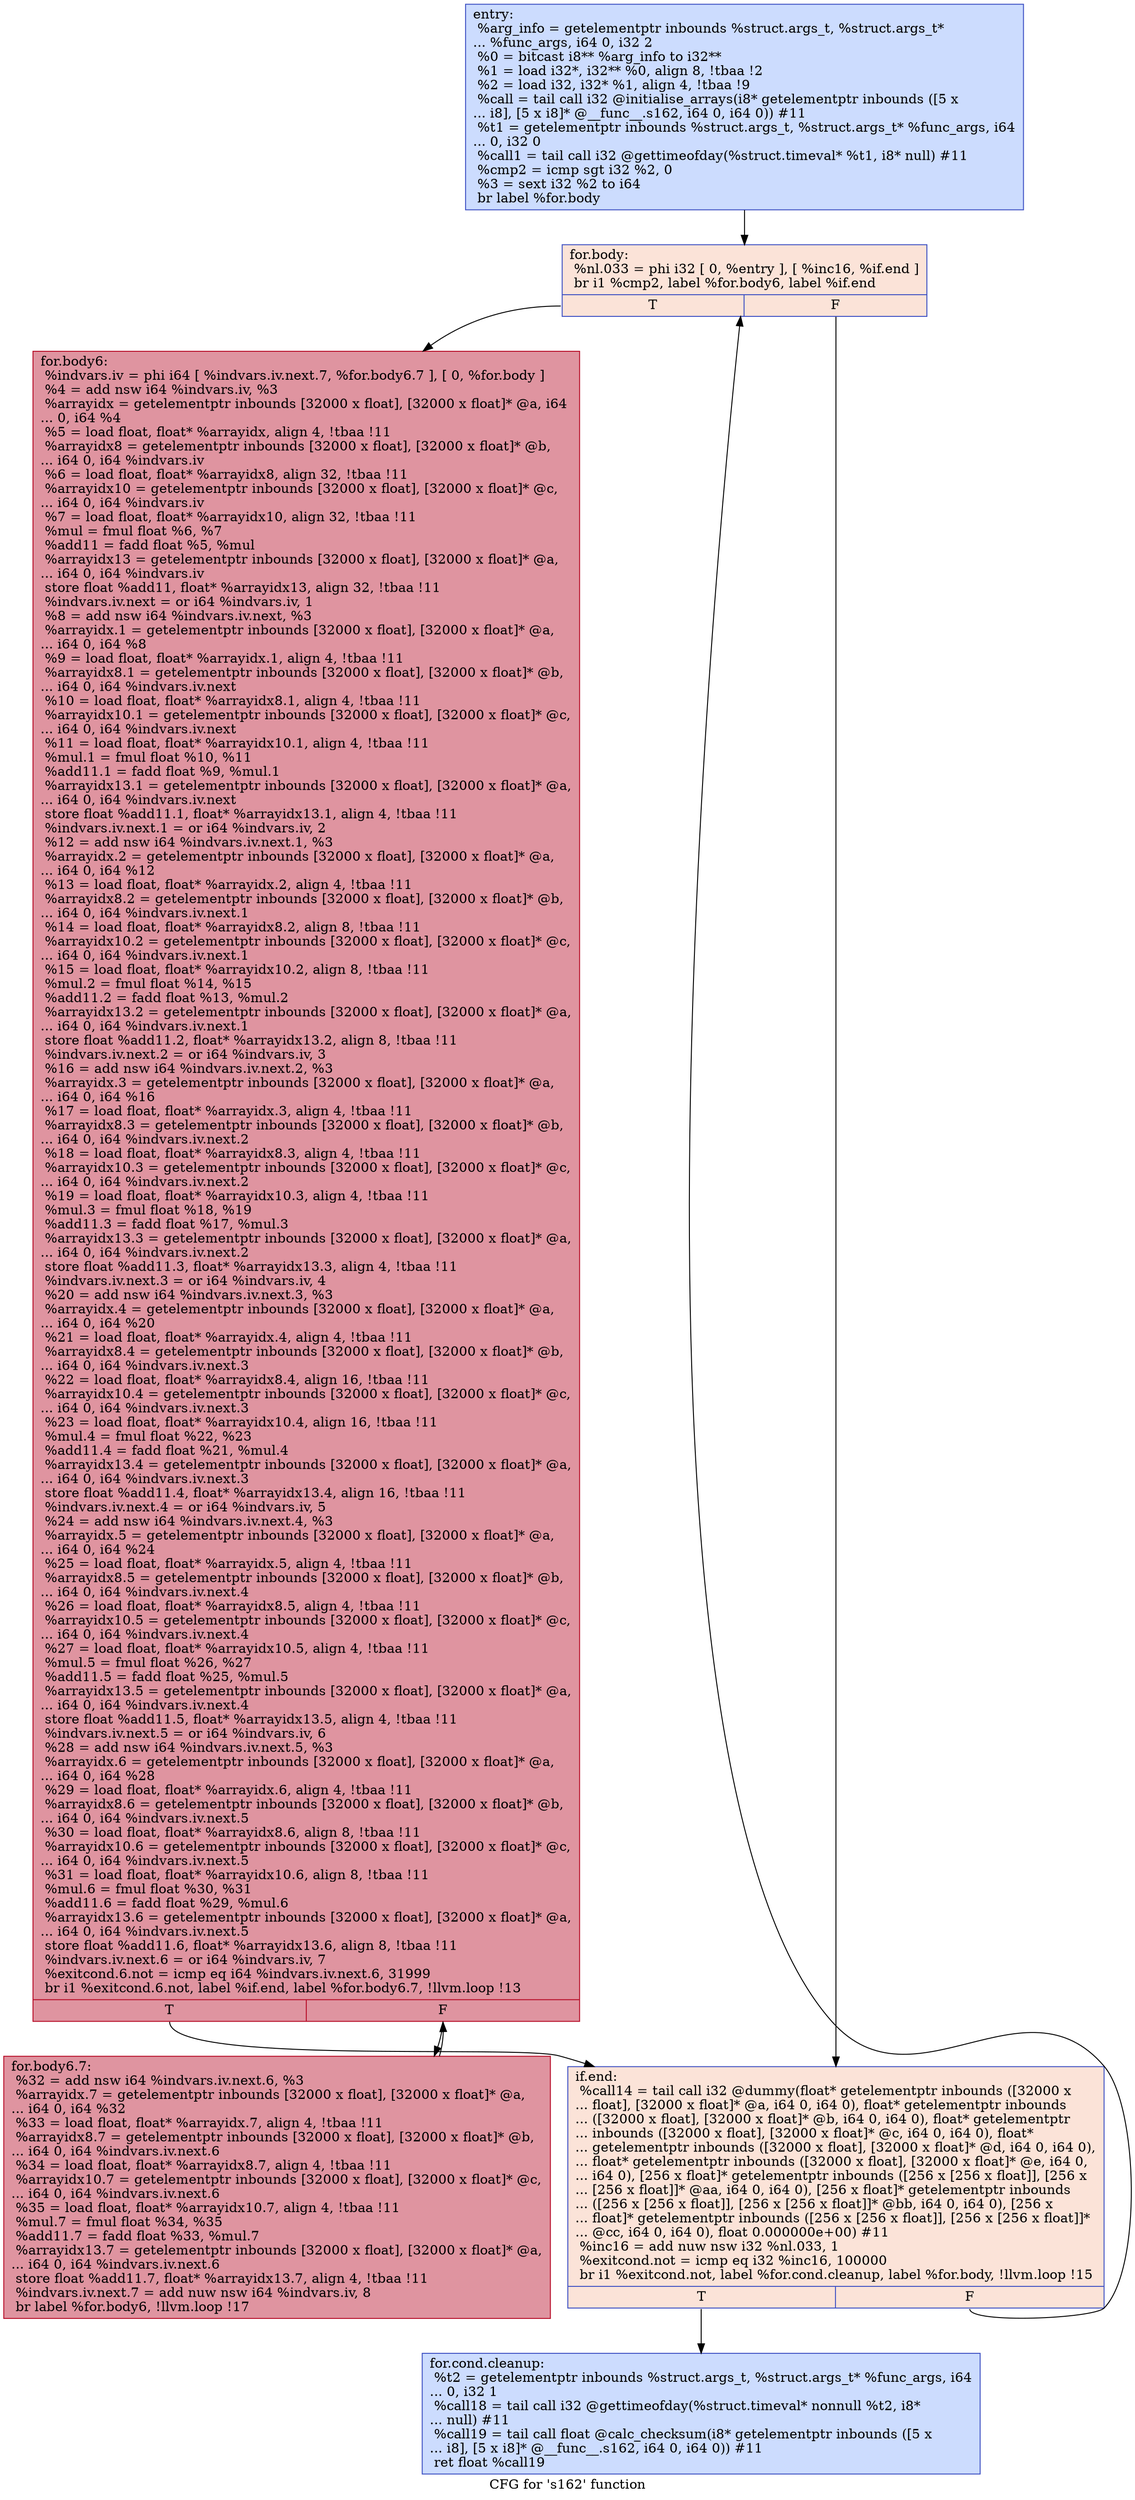 digraph "CFG for 's162' function" {
	label="CFG for 's162' function";

	Node0x564c93a2f750 [shape=record,color="#3d50c3ff", style=filled, fillcolor="#8caffe70",label="{entry:\l  %arg_info = getelementptr inbounds %struct.args_t, %struct.args_t*\l... %func_args, i64 0, i32 2\l  %0 = bitcast i8** %arg_info to i32**\l  %1 = load i32*, i32** %0, align 8, !tbaa !2\l  %2 = load i32, i32* %1, align 4, !tbaa !9\l  %call = tail call i32 @initialise_arrays(i8* getelementptr inbounds ([5 x\l... i8], [5 x i8]* @__func__.s162, i64 0, i64 0)) #11\l  %t1 = getelementptr inbounds %struct.args_t, %struct.args_t* %func_args, i64\l... 0, i32 0\l  %call1 = tail call i32 @gettimeofday(%struct.timeval* %t1, i8* null) #11\l  %cmp2 = icmp sgt i32 %2, 0\l  %3 = sext i32 %2 to i64\l  br label %for.body\l}"];
	Node0x564c93a2f750 -> Node0x564c93a306a0;
	Node0x564c93a30760 [shape=record,color="#3d50c3ff", style=filled, fillcolor="#8caffe70",label="{for.cond.cleanup:                                 \l  %t2 = getelementptr inbounds %struct.args_t, %struct.args_t* %func_args, i64\l... 0, i32 1\l  %call18 = tail call i32 @gettimeofday(%struct.timeval* nonnull %t2, i8*\l... null) #11\l  %call19 = tail call float @calc_checksum(i8* getelementptr inbounds ([5 x\l... i8], [5 x i8]* @__func__.s162, i64 0, i64 0)) #11\l  ret float %call19\l}"];
	Node0x564c93a306a0 [shape=record,color="#3d50c3ff", style=filled, fillcolor="#f6bfa670",label="{for.body:                                         \l  %nl.033 = phi i32 [ 0, %entry ], [ %inc16, %if.end ]\l  br i1 %cmp2, label %for.body6, label %if.end\l|{<s0>T|<s1>F}}"];
	Node0x564c93a306a0:s0 -> Node0x564c93a30f10;
	Node0x564c93a306a0:s1 -> Node0x564c93a30c30;
	Node0x564c93a30f10 [shape=record,color="#b70d28ff", style=filled, fillcolor="#b70d2870",label="{for.body6:                                        \l  %indvars.iv = phi i64 [ %indvars.iv.next.7, %for.body6.7 ], [ 0, %for.body ]\l  %4 = add nsw i64 %indvars.iv, %3\l  %arrayidx = getelementptr inbounds [32000 x float], [32000 x float]* @a, i64\l... 0, i64 %4\l  %5 = load float, float* %arrayidx, align 4, !tbaa !11\l  %arrayidx8 = getelementptr inbounds [32000 x float], [32000 x float]* @b,\l... i64 0, i64 %indvars.iv\l  %6 = load float, float* %arrayidx8, align 32, !tbaa !11\l  %arrayidx10 = getelementptr inbounds [32000 x float], [32000 x float]* @c,\l... i64 0, i64 %indvars.iv\l  %7 = load float, float* %arrayidx10, align 32, !tbaa !11\l  %mul = fmul float %6, %7\l  %add11 = fadd float %5, %mul\l  %arrayidx13 = getelementptr inbounds [32000 x float], [32000 x float]* @a,\l... i64 0, i64 %indvars.iv\l  store float %add11, float* %arrayidx13, align 32, !tbaa !11\l  %indvars.iv.next = or i64 %indvars.iv, 1\l  %8 = add nsw i64 %indvars.iv.next, %3\l  %arrayidx.1 = getelementptr inbounds [32000 x float], [32000 x float]* @a,\l... i64 0, i64 %8\l  %9 = load float, float* %arrayidx.1, align 4, !tbaa !11\l  %arrayidx8.1 = getelementptr inbounds [32000 x float], [32000 x float]* @b,\l... i64 0, i64 %indvars.iv.next\l  %10 = load float, float* %arrayidx8.1, align 4, !tbaa !11\l  %arrayidx10.1 = getelementptr inbounds [32000 x float], [32000 x float]* @c,\l... i64 0, i64 %indvars.iv.next\l  %11 = load float, float* %arrayidx10.1, align 4, !tbaa !11\l  %mul.1 = fmul float %10, %11\l  %add11.1 = fadd float %9, %mul.1\l  %arrayidx13.1 = getelementptr inbounds [32000 x float], [32000 x float]* @a,\l... i64 0, i64 %indvars.iv.next\l  store float %add11.1, float* %arrayidx13.1, align 4, !tbaa !11\l  %indvars.iv.next.1 = or i64 %indvars.iv, 2\l  %12 = add nsw i64 %indvars.iv.next.1, %3\l  %arrayidx.2 = getelementptr inbounds [32000 x float], [32000 x float]* @a,\l... i64 0, i64 %12\l  %13 = load float, float* %arrayidx.2, align 4, !tbaa !11\l  %arrayidx8.2 = getelementptr inbounds [32000 x float], [32000 x float]* @b,\l... i64 0, i64 %indvars.iv.next.1\l  %14 = load float, float* %arrayidx8.2, align 8, !tbaa !11\l  %arrayidx10.2 = getelementptr inbounds [32000 x float], [32000 x float]* @c,\l... i64 0, i64 %indvars.iv.next.1\l  %15 = load float, float* %arrayidx10.2, align 8, !tbaa !11\l  %mul.2 = fmul float %14, %15\l  %add11.2 = fadd float %13, %mul.2\l  %arrayidx13.2 = getelementptr inbounds [32000 x float], [32000 x float]* @a,\l... i64 0, i64 %indvars.iv.next.1\l  store float %add11.2, float* %arrayidx13.2, align 8, !tbaa !11\l  %indvars.iv.next.2 = or i64 %indvars.iv, 3\l  %16 = add nsw i64 %indvars.iv.next.2, %3\l  %arrayidx.3 = getelementptr inbounds [32000 x float], [32000 x float]* @a,\l... i64 0, i64 %16\l  %17 = load float, float* %arrayidx.3, align 4, !tbaa !11\l  %arrayidx8.3 = getelementptr inbounds [32000 x float], [32000 x float]* @b,\l... i64 0, i64 %indvars.iv.next.2\l  %18 = load float, float* %arrayidx8.3, align 4, !tbaa !11\l  %arrayidx10.3 = getelementptr inbounds [32000 x float], [32000 x float]* @c,\l... i64 0, i64 %indvars.iv.next.2\l  %19 = load float, float* %arrayidx10.3, align 4, !tbaa !11\l  %mul.3 = fmul float %18, %19\l  %add11.3 = fadd float %17, %mul.3\l  %arrayidx13.3 = getelementptr inbounds [32000 x float], [32000 x float]* @a,\l... i64 0, i64 %indvars.iv.next.2\l  store float %add11.3, float* %arrayidx13.3, align 4, !tbaa !11\l  %indvars.iv.next.3 = or i64 %indvars.iv, 4\l  %20 = add nsw i64 %indvars.iv.next.3, %3\l  %arrayidx.4 = getelementptr inbounds [32000 x float], [32000 x float]* @a,\l... i64 0, i64 %20\l  %21 = load float, float* %arrayidx.4, align 4, !tbaa !11\l  %arrayidx8.4 = getelementptr inbounds [32000 x float], [32000 x float]* @b,\l... i64 0, i64 %indvars.iv.next.3\l  %22 = load float, float* %arrayidx8.4, align 16, !tbaa !11\l  %arrayidx10.4 = getelementptr inbounds [32000 x float], [32000 x float]* @c,\l... i64 0, i64 %indvars.iv.next.3\l  %23 = load float, float* %arrayidx10.4, align 16, !tbaa !11\l  %mul.4 = fmul float %22, %23\l  %add11.4 = fadd float %21, %mul.4\l  %arrayidx13.4 = getelementptr inbounds [32000 x float], [32000 x float]* @a,\l... i64 0, i64 %indvars.iv.next.3\l  store float %add11.4, float* %arrayidx13.4, align 16, !tbaa !11\l  %indvars.iv.next.4 = or i64 %indvars.iv, 5\l  %24 = add nsw i64 %indvars.iv.next.4, %3\l  %arrayidx.5 = getelementptr inbounds [32000 x float], [32000 x float]* @a,\l... i64 0, i64 %24\l  %25 = load float, float* %arrayidx.5, align 4, !tbaa !11\l  %arrayidx8.5 = getelementptr inbounds [32000 x float], [32000 x float]* @b,\l... i64 0, i64 %indvars.iv.next.4\l  %26 = load float, float* %arrayidx8.5, align 4, !tbaa !11\l  %arrayidx10.5 = getelementptr inbounds [32000 x float], [32000 x float]* @c,\l... i64 0, i64 %indvars.iv.next.4\l  %27 = load float, float* %arrayidx10.5, align 4, !tbaa !11\l  %mul.5 = fmul float %26, %27\l  %add11.5 = fadd float %25, %mul.5\l  %arrayidx13.5 = getelementptr inbounds [32000 x float], [32000 x float]* @a,\l... i64 0, i64 %indvars.iv.next.4\l  store float %add11.5, float* %arrayidx13.5, align 4, !tbaa !11\l  %indvars.iv.next.5 = or i64 %indvars.iv, 6\l  %28 = add nsw i64 %indvars.iv.next.5, %3\l  %arrayidx.6 = getelementptr inbounds [32000 x float], [32000 x float]* @a,\l... i64 0, i64 %28\l  %29 = load float, float* %arrayidx.6, align 4, !tbaa !11\l  %arrayidx8.6 = getelementptr inbounds [32000 x float], [32000 x float]* @b,\l... i64 0, i64 %indvars.iv.next.5\l  %30 = load float, float* %arrayidx8.6, align 8, !tbaa !11\l  %arrayidx10.6 = getelementptr inbounds [32000 x float], [32000 x float]* @c,\l... i64 0, i64 %indvars.iv.next.5\l  %31 = load float, float* %arrayidx10.6, align 8, !tbaa !11\l  %mul.6 = fmul float %30, %31\l  %add11.6 = fadd float %29, %mul.6\l  %arrayidx13.6 = getelementptr inbounds [32000 x float], [32000 x float]* @a,\l... i64 0, i64 %indvars.iv.next.5\l  store float %add11.6, float* %arrayidx13.6, align 8, !tbaa !11\l  %indvars.iv.next.6 = or i64 %indvars.iv, 7\l  %exitcond.6.not = icmp eq i64 %indvars.iv.next.6, 31999\l  br i1 %exitcond.6.not, label %if.end, label %for.body6.7, !llvm.loop !13\l|{<s0>T|<s1>F}}"];
	Node0x564c93a30f10:s0 -> Node0x564c93a30c30;
	Node0x564c93a30f10:s1 -> Node0x564c93a31150;
	Node0x564c93a30c30 [shape=record,color="#3d50c3ff", style=filled, fillcolor="#f6bfa670",label="{if.end:                                           \l  %call14 = tail call i32 @dummy(float* getelementptr inbounds ([32000 x\l... float], [32000 x float]* @a, i64 0, i64 0), float* getelementptr inbounds\l... ([32000 x float], [32000 x float]* @b, i64 0, i64 0), float* getelementptr\l... inbounds ([32000 x float], [32000 x float]* @c, i64 0, i64 0), float*\l... getelementptr inbounds ([32000 x float], [32000 x float]* @d, i64 0, i64 0),\l... float* getelementptr inbounds ([32000 x float], [32000 x float]* @e, i64 0,\l... i64 0), [256 x float]* getelementptr inbounds ([256 x [256 x float]], [256 x\l... [256 x float]]* @aa, i64 0, i64 0), [256 x float]* getelementptr inbounds\l... ([256 x [256 x float]], [256 x [256 x float]]* @bb, i64 0, i64 0), [256 x\l... float]* getelementptr inbounds ([256 x [256 x float]], [256 x [256 x float]]*\l... @cc, i64 0, i64 0), float 0.000000e+00) #11\l  %inc16 = add nuw nsw i32 %nl.033, 1\l  %exitcond.not = icmp eq i32 %inc16, 100000\l  br i1 %exitcond.not, label %for.cond.cleanup, label %for.body, !llvm.loop !15\l|{<s0>T|<s1>F}}"];
	Node0x564c93a30c30:s0 -> Node0x564c93a30760;
	Node0x564c93a30c30:s1 -> Node0x564c93a306a0;
	Node0x564c93a31150 [shape=record,color="#b70d28ff", style=filled, fillcolor="#b70d2870",label="{for.body6.7:                                      \l  %32 = add nsw i64 %indvars.iv.next.6, %3\l  %arrayidx.7 = getelementptr inbounds [32000 x float], [32000 x float]* @a,\l... i64 0, i64 %32\l  %33 = load float, float* %arrayidx.7, align 4, !tbaa !11\l  %arrayidx8.7 = getelementptr inbounds [32000 x float], [32000 x float]* @b,\l... i64 0, i64 %indvars.iv.next.6\l  %34 = load float, float* %arrayidx8.7, align 4, !tbaa !11\l  %arrayidx10.7 = getelementptr inbounds [32000 x float], [32000 x float]* @c,\l... i64 0, i64 %indvars.iv.next.6\l  %35 = load float, float* %arrayidx10.7, align 4, !tbaa !11\l  %mul.7 = fmul float %34, %35\l  %add11.7 = fadd float %33, %mul.7\l  %arrayidx13.7 = getelementptr inbounds [32000 x float], [32000 x float]* @a,\l... i64 0, i64 %indvars.iv.next.6\l  store float %add11.7, float* %arrayidx13.7, align 4, !tbaa !11\l  %indvars.iv.next.7 = add nuw nsw i64 %indvars.iv, 8\l  br label %for.body6, !llvm.loop !17\l}"];
	Node0x564c93a31150 -> Node0x564c93a30f10;
}
